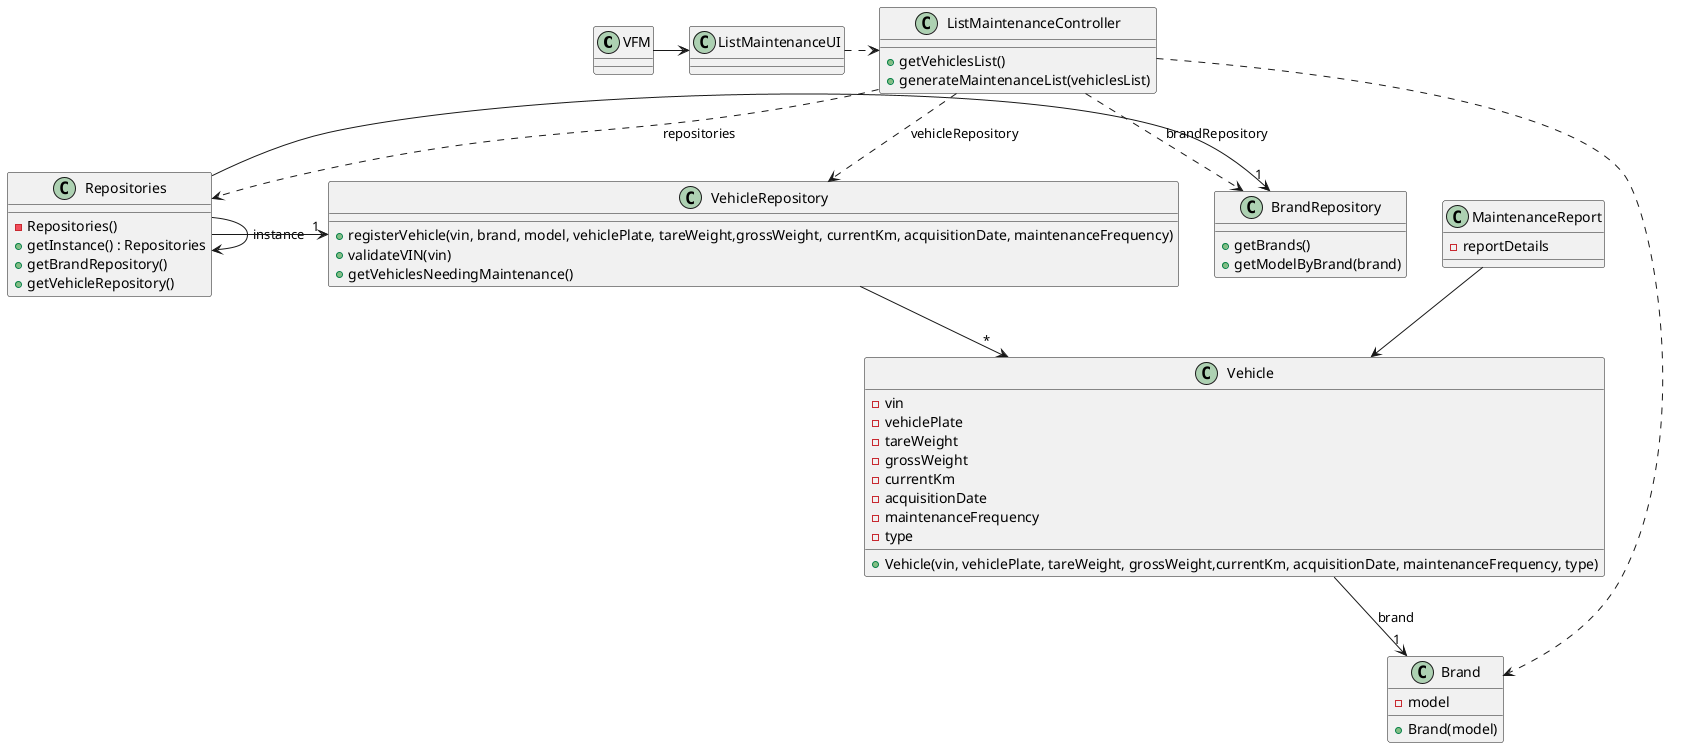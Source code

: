 @startuml
skinparam packageStyle rectangle
skinparam shadowing false
skinparam line type polyline

class VFM {
}

class Vehicle {
    - vin
    - vehiclePlate
    - tareWeight
    - grossWeight
    - currentKm
    - acquisitionDate
    - maintenanceFrequency
    - type

    + Vehicle(vin, vehiclePlate, tareWeight, grossWeight,currentKm, acquisitionDate, maintenanceFrequency, type)
}

class Brand {
    - model

    + Brand(model)
}

class VehicleRepository {
    + registerVehicle(vin, brand, model, vehiclePlate, tareWeight,grossWeight, currentKm, acquisitionDate, maintenanceFrequency)
    + validateVIN(vin)
    + getVehiclesNeedingMaintenance()
}

class BrandRepository {
    + getBrands()
    + getModelByBrand(brand)
}

class MaintenanceReport {
    - reportDetails
}

class Repositories {
    - Repositories()
    + getInstance() : Repositories
    + getBrandRepository()
    + getVehicleRepository()
}

class ListMaintenanceController {
    + getVehiclesList()
    + generateMaintenanceList(vehiclesList)
}

class ListMaintenanceUI {
}

VFM -> ListMaintenanceUI

Repositories -> Repositories : instance

ListMaintenanceUI .> ListMaintenanceController

ListMaintenanceController .> Repositories : repositories

Repositories -> "1" VehicleRepository

ListMaintenanceController ..> VehicleRepository : vehicleRepository

VehicleRepository --> "*" Vehicle

Vehicle --> "1" Brand : brand

Repositories -> "1" BrandRepository

ListMaintenanceController ..> Brand
ListMaintenanceController ..> BrandRepository : brandRepository

MaintenanceReport --> Vehicle

@enduml